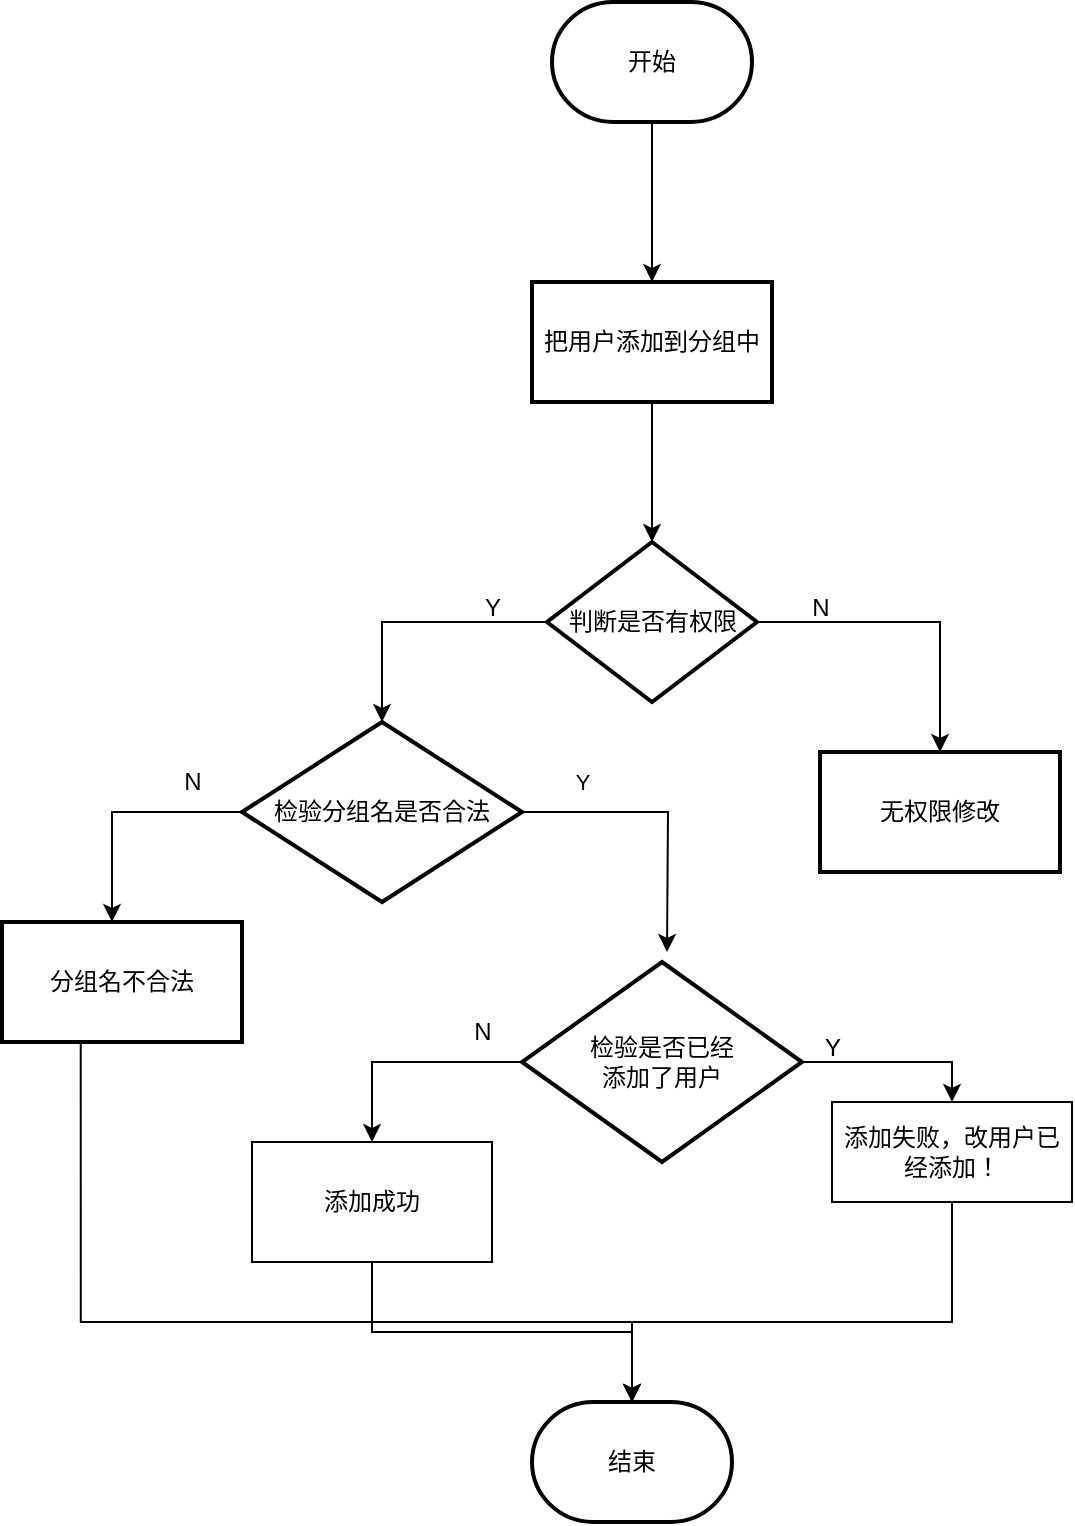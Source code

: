 <mxfile version="27.0.6">
  <diagram id="C5RBs43oDa-KdzZeNtuy" name="Page-1">
    <mxGraphModel dx="1226" dy="706" grid="1" gridSize="10" guides="1" tooltips="1" connect="1" arrows="1" fold="1" page="1" pageScale="1" pageWidth="827" pageHeight="1169" math="0" shadow="0">
      <root>
        <mxCell id="WIyWlLk6GJQsqaUBKTNV-0" />
        <mxCell id="WIyWlLk6GJQsqaUBKTNV-1" parent="WIyWlLk6GJQsqaUBKTNV-0" />
        <mxCell id="-ZZVdDWmdKbcRt_fQ-vt-2" value="" style="edgeStyle=orthogonalEdgeStyle;rounded=0;orthogonalLoop=1;jettySize=auto;html=1;" edge="1" parent="WIyWlLk6GJQsqaUBKTNV-1" source="-ZZVdDWmdKbcRt_fQ-vt-0" target="-ZZVdDWmdKbcRt_fQ-vt-1">
          <mxGeometry relative="1" as="geometry" />
        </mxCell>
        <mxCell id="-ZZVdDWmdKbcRt_fQ-vt-0" value="开始" style="strokeWidth=2;html=1;shape=mxgraph.flowchart.terminator;whiteSpace=wrap;" vertex="1" parent="WIyWlLk6GJQsqaUBKTNV-1">
          <mxGeometry x="280" y="50" width="100" height="60" as="geometry" />
        </mxCell>
        <mxCell id="-ZZVdDWmdKbcRt_fQ-vt-4" value="" style="edgeStyle=orthogonalEdgeStyle;rounded=0;orthogonalLoop=1;jettySize=auto;html=1;" edge="1" parent="WIyWlLk6GJQsqaUBKTNV-1" source="-ZZVdDWmdKbcRt_fQ-vt-1" target="-ZZVdDWmdKbcRt_fQ-vt-3">
          <mxGeometry relative="1" as="geometry" />
        </mxCell>
        <mxCell id="-ZZVdDWmdKbcRt_fQ-vt-1" value="把用户添加到分组中" style="whiteSpace=wrap;html=1;strokeWidth=2;" vertex="1" parent="WIyWlLk6GJQsqaUBKTNV-1">
          <mxGeometry x="270" y="190" width="120" height="60" as="geometry" />
        </mxCell>
        <mxCell id="-ZZVdDWmdKbcRt_fQ-vt-6" value="" style="edgeStyle=orthogonalEdgeStyle;rounded=0;orthogonalLoop=1;jettySize=auto;html=1;" edge="1" parent="WIyWlLk6GJQsqaUBKTNV-1" source="-ZZVdDWmdKbcRt_fQ-vt-3" target="-ZZVdDWmdKbcRt_fQ-vt-5">
          <mxGeometry relative="1" as="geometry" />
        </mxCell>
        <mxCell id="-ZZVdDWmdKbcRt_fQ-vt-10" value="" style="edgeStyle=orthogonalEdgeStyle;rounded=0;orthogonalLoop=1;jettySize=auto;html=1;entryX=0.5;entryY=0;entryDx=0;entryDy=0;entryPerimeter=0;" edge="1" parent="WIyWlLk6GJQsqaUBKTNV-1" source="-ZZVdDWmdKbcRt_fQ-vt-3" target="-ZZVdDWmdKbcRt_fQ-vt-12">
          <mxGeometry relative="1" as="geometry">
            <mxPoint x="205" y="360" as="targetPoint" />
          </mxGeometry>
        </mxCell>
        <mxCell id="-ZZVdDWmdKbcRt_fQ-vt-3" value="判断是否有权限" style="rhombus;whiteSpace=wrap;html=1;strokeWidth=2;" vertex="1" parent="WIyWlLk6GJQsqaUBKTNV-1">
          <mxGeometry x="277.5" y="320" width="105" height="80" as="geometry" />
        </mxCell>
        <mxCell id="-ZZVdDWmdKbcRt_fQ-vt-5" value="无权限修改" style="whiteSpace=wrap;html=1;strokeWidth=2;" vertex="1" parent="WIyWlLk6GJQsqaUBKTNV-1">
          <mxGeometry x="414" y="425" width="120" height="60" as="geometry" />
        </mxCell>
        <mxCell id="-ZZVdDWmdKbcRt_fQ-vt-8" value="N" style="text;html=1;align=center;verticalAlign=middle;resizable=0;points=[];autosize=1;strokeColor=none;fillColor=none;" vertex="1" parent="WIyWlLk6GJQsqaUBKTNV-1">
          <mxGeometry x="399" y="338" width="30" height="30" as="geometry" />
        </mxCell>
        <mxCell id="-ZZVdDWmdKbcRt_fQ-vt-11" value="Y" style="text;html=1;align=center;verticalAlign=middle;resizable=0;points=[];autosize=1;strokeColor=none;fillColor=none;" vertex="1" parent="WIyWlLk6GJQsqaUBKTNV-1">
          <mxGeometry x="235" y="338" width="30" height="30" as="geometry" />
        </mxCell>
        <mxCell id="-ZZVdDWmdKbcRt_fQ-vt-16" value="" style="edgeStyle=orthogonalEdgeStyle;rounded=0;orthogonalLoop=1;jettySize=auto;html=1;" edge="1" parent="WIyWlLk6GJQsqaUBKTNV-1" source="-ZZVdDWmdKbcRt_fQ-vt-12" target="-ZZVdDWmdKbcRt_fQ-vt-15">
          <mxGeometry relative="1" as="geometry">
            <Array as="points">
              <mxPoint x="60" y="455" />
              <mxPoint x="60" y="550" />
            </Array>
          </mxGeometry>
        </mxCell>
        <mxCell id="-ZZVdDWmdKbcRt_fQ-vt-20" value="" style="edgeStyle=orthogonalEdgeStyle;rounded=0;orthogonalLoop=1;jettySize=auto;html=1;" edge="1" parent="WIyWlLk6GJQsqaUBKTNV-1" source="-ZZVdDWmdKbcRt_fQ-vt-12">
          <mxGeometry relative="1" as="geometry">
            <mxPoint x="337.5" y="525" as="targetPoint" />
          </mxGeometry>
        </mxCell>
        <mxCell id="-ZZVdDWmdKbcRt_fQ-vt-21" value="Y" style="edgeLabel;html=1;align=center;verticalAlign=middle;resizable=0;points=[];" vertex="1" connectable="0" parent="-ZZVdDWmdKbcRt_fQ-vt-20">
          <mxGeometry x="-0.581" y="2" relative="1" as="geometry">
            <mxPoint y="-13" as="offset" />
          </mxGeometry>
        </mxCell>
        <mxCell id="-ZZVdDWmdKbcRt_fQ-vt-12" value="检验分组名是否合法" style="strokeWidth=2;html=1;shape=mxgraph.flowchart.decision;whiteSpace=wrap;" vertex="1" parent="WIyWlLk6GJQsqaUBKTNV-1">
          <mxGeometry x="125" y="410" width="140" height="90" as="geometry" />
        </mxCell>
        <mxCell id="-ZZVdDWmdKbcRt_fQ-vt-36" style="edgeStyle=orthogonalEdgeStyle;rounded=0;orthogonalLoop=1;jettySize=auto;html=1;entryX=0.5;entryY=0;entryDx=0;entryDy=0;entryPerimeter=0;exitX=0.328;exitY=0.99;exitDx=0;exitDy=0;exitPerimeter=0;" edge="1" parent="WIyWlLk6GJQsqaUBKTNV-1" source="-ZZVdDWmdKbcRt_fQ-vt-15" target="-ZZVdDWmdKbcRt_fQ-vt-32">
          <mxGeometry relative="1" as="geometry">
            <mxPoint x="65" y="781.6" as="targetPoint" />
            <Array as="points">
              <mxPoint x="44" y="710" />
              <mxPoint x="320" y="710" />
            </Array>
          </mxGeometry>
        </mxCell>
        <mxCell id="-ZZVdDWmdKbcRt_fQ-vt-15" value="分组名不合法" style="whiteSpace=wrap;html=1;strokeWidth=2;" vertex="1" parent="WIyWlLk6GJQsqaUBKTNV-1">
          <mxGeometry x="5" y="510" width="120" height="60" as="geometry" />
        </mxCell>
        <mxCell id="-ZZVdDWmdKbcRt_fQ-vt-17" value="N" style="text;html=1;align=center;verticalAlign=middle;resizable=0;points=[];autosize=1;strokeColor=none;fillColor=none;" vertex="1" parent="WIyWlLk6GJQsqaUBKTNV-1">
          <mxGeometry x="85" y="425" width="30" height="30" as="geometry" />
        </mxCell>
        <mxCell id="-ZZVdDWmdKbcRt_fQ-vt-24" value="" style="edgeStyle=orthogonalEdgeStyle;rounded=0;orthogonalLoop=1;jettySize=auto;html=1;entryX=0.5;entryY=0;entryDx=0;entryDy=0;" edge="1" parent="WIyWlLk6GJQsqaUBKTNV-1" source="-ZZVdDWmdKbcRt_fQ-vt-22" target="-ZZVdDWmdKbcRt_fQ-vt-25">
          <mxGeometry relative="1" as="geometry">
            <mxPoint x="450" y="620" as="targetPoint" />
          </mxGeometry>
        </mxCell>
        <mxCell id="-ZZVdDWmdKbcRt_fQ-vt-29" value="" style="edgeStyle=orthogonalEdgeStyle;rounded=0;orthogonalLoop=1;jettySize=auto;html=1;entryX=0.5;entryY=0;entryDx=0;entryDy=0;" edge="1" parent="WIyWlLk6GJQsqaUBKTNV-1" source="-ZZVdDWmdKbcRt_fQ-vt-22" target="-ZZVdDWmdKbcRt_fQ-vt-30">
          <mxGeometry relative="1" as="geometry">
            <mxPoint x="185" y="580" as="targetPoint" />
          </mxGeometry>
        </mxCell>
        <mxCell id="-ZZVdDWmdKbcRt_fQ-vt-22" value="检验是否已经&lt;br&gt;添加了用户" style="strokeWidth=2;html=1;shape=mxgraph.flowchart.decision;whiteSpace=wrap;" vertex="1" parent="WIyWlLk6GJQsqaUBKTNV-1">
          <mxGeometry x="265" y="530" width="140" height="100" as="geometry" />
        </mxCell>
        <mxCell id="-ZZVdDWmdKbcRt_fQ-vt-35" style="edgeStyle=orthogonalEdgeStyle;rounded=0;orthogonalLoop=1;jettySize=auto;html=1;entryX=0.5;entryY=0;entryDx=0;entryDy=0;entryPerimeter=0;" edge="1" parent="WIyWlLk6GJQsqaUBKTNV-1" source="-ZZVdDWmdKbcRt_fQ-vt-25" target="-ZZVdDWmdKbcRt_fQ-vt-32">
          <mxGeometry relative="1" as="geometry">
            <mxPoint x="430" y="760" as="targetPoint" />
            <Array as="points">
              <mxPoint x="480" y="710" />
              <mxPoint x="320" y="710" />
            </Array>
          </mxGeometry>
        </mxCell>
        <mxCell id="-ZZVdDWmdKbcRt_fQ-vt-25" value="添加失败，改用户已经添加！" style="rounded=0;whiteSpace=wrap;html=1;" vertex="1" parent="WIyWlLk6GJQsqaUBKTNV-1">
          <mxGeometry x="420" y="600" width="120" height="50" as="geometry" />
        </mxCell>
        <mxCell id="-ZZVdDWmdKbcRt_fQ-vt-26" value="Y" style="text;html=1;align=center;verticalAlign=middle;resizable=0;points=[];autosize=1;strokeColor=none;fillColor=none;" vertex="1" parent="WIyWlLk6GJQsqaUBKTNV-1">
          <mxGeometry x="405" y="558" width="30" height="30" as="geometry" />
        </mxCell>
        <mxCell id="-ZZVdDWmdKbcRt_fQ-vt-33" style="edgeStyle=orthogonalEdgeStyle;rounded=0;orthogonalLoop=1;jettySize=auto;html=1;exitX=0.5;exitY=1;exitDx=0;exitDy=0;" edge="1" parent="WIyWlLk6GJQsqaUBKTNV-1" source="-ZZVdDWmdKbcRt_fQ-vt-30" target="-ZZVdDWmdKbcRt_fQ-vt-32">
          <mxGeometry relative="1" as="geometry" />
        </mxCell>
        <mxCell id="-ZZVdDWmdKbcRt_fQ-vt-30" value="添加成功" style="rounded=0;whiteSpace=wrap;html=1;" vertex="1" parent="WIyWlLk6GJQsqaUBKTNV-1">
          <mxGeometry x="130" y="620" width="120" height="60" as="geometry" />
        </mxCell>
        <mxCell id="-ZZVdDWmdKbcRt_fQ-vt-31" value="N" style="text;html=1;align=center;verticalAlign=middle;resizable=0;points=[];autosize=1;strokeColor=none;fillColor=none;" vertex="1" parent="WIyWlLk6GJQsqaUBKTNV-1">
          <mxGeometry x="230" y="550" width="30" height="30" as="geometry" />
        </mxCell>
        <mxCell id="-ZZVdDWmdKbcRt_fQ-vt-32" value="结束" style="strokeWidth=2;html=1;shape=mxgraph.flowchart.terminator;whiteSpace=wrap;" vertex="1" parent="WIyWlLk6GJQsqaUBKTNV-1">
          <mxGeometry x="270" y="750" width="100" height="60" as="geometry" />
        </mxCell>
      </root>
    </mxGraphModel>
  </diagram>
</mxfile>
